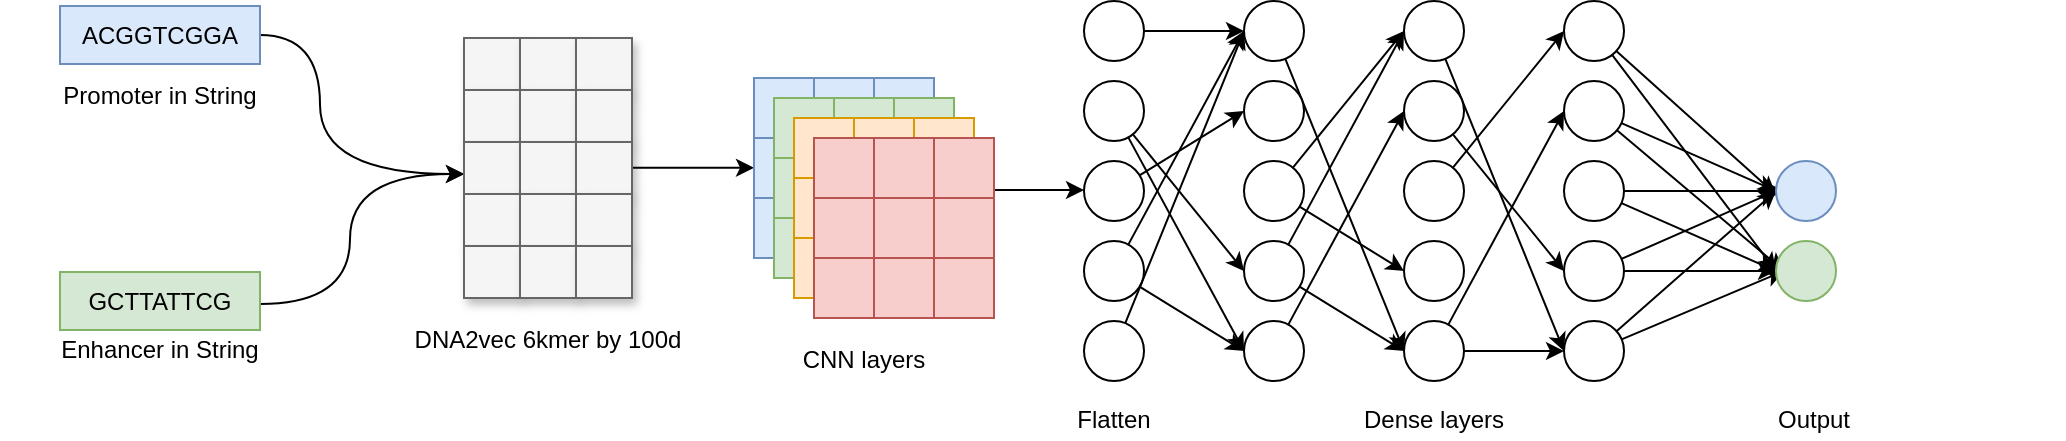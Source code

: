 <mxfile version="14.8.5" type="github">
  <diagram id="KxuiyelQ4g_LW83yEsCo" name="Page-1">
    <mxGraphModel dx="813" dy="436" grid="1" gridSize="10" guides="1" tooltips="1" connect="1" arrows="1" fold="1" page="1" pageScale="1" pageWidth="4681" pageHeight="3300" math="0" shadow="0">
      <root>
        <mxCell id="0" />
        <mxCell id="1" parent="0" />
        <mxCell id="sUNE9Ao9WOD159sY9nD--51" style="edgeStyle=orthogonalEdgeStyle;curved=1;rounded=0;orthogonalLoop=1;jettySize=auto;html=1;entryX=0;entryY=0;entryDx=0;entryDy=0;exitX=1;exitY=0.5;exitDx=0;exitDy=0;" parent="1" edge="1">
          <mxGeometry relative="1" as="geometry">
            <Array as="points">
              <mxPoint x="368" y="228" />
              <mxPoint x="368" y="297" />
            </Array>
            <mxPoint x="338" y="227.5" as="sourcePoint" />
            <mxPoint x="440.0" y="297" as="targetPoint" />
          </mxGeometry>
        </mxCell>
        <mxCell id="44AiBCDxBOzTBdy34bFM-65" value="&lt;div&gt;Promoter in String&lt;/div&gt;" style="text;html=1;strokeColor=none;fillColor=none;align=center;verticalAlign=middle;whiteSpace=wrap;rounded=0;" parent="1" vertex="1">
          <mxGeometry x="208" y="248" width="160" height="20" as="geometry" />
        </mxCell>
        <mxCell id="sUNE9Ao9WOD159sY9nD--52" style="edgeStyle=orthogonalEdgeStyle;curved=1;rounded=0;orthogonalLoop=1;jettySize=auto;html=1;entryX=0;entryY=0;entryDx=0;entryDy=0;exitX=1;exitY=0.5;exitDx=0;exitDy=0;" parent="1" edge="1">
          <mxGeometry relative="1" as="geometry">
            <Array as="points">
              <mxPoint x="383" y="362" />
              <mxPoint x="383" y="297" />
            </Array>
            <mxPoint x="338" y="362" as="sourcePoint" />
            <mxPoint x="440.0" y="297" as="targetPoint" />
          </mxGeometry>
        </mxCell>
        <mxCell id="44AiBCDxBOzTBdy34bFM-129" value="&lt;div&gt;Enhancer in String&lt;/div&gt;" style="text;html=1;strokeColor=none;fillColor=none;align=center;verticalAlign=middle;whiteSpace=wrap;rounded=0;" parent="1" vertex="1">
          <mxGeometry x="208" y="375" width="160" height="20" as="geometry" />
        </mxCell>
        <mxCell id="sIM_7fNKrBLGrNyowHgk-9" style="edgeStyle=orthogonalEdgeStyle;rounded=0;orthogonalLoop=1;jettySize=auto;html=1;entryX=0;entryY=0.5;entryDx=0;entryDy=0;" edge="1" parent="1">
          <mxGeometry relative="1" as="geometry">
            <mxPoint x="705" y="305.0" as="sourcePoint" />
            <mxPoint x="750" y="305" as="targetPoint" />
            <Array as="points">
              <mxPoint x="720" y="305" />
              <mxPoint x="720" y="305" />
            </Array>
          </mxGeometry>
        </mxCell>
        <mxCell id="ehlFxMS1mAo0d8vLHFDj-1" value="&lt;div&gt;CNN layers&lt;/div&gt;" style="text;html=1;strokeColor=none;fillColor=none;align=center;verticalAlign=middle;whiteSpace=wrap;rounded=0;" parent="1" vertex="1">
          <mxGeometry x="515" y="380" width="250" height="20" as="geometry" />
        </mxCell>
        <mxCell id="sUNE9Ao9WOD159sY9nD--2" value="" style="rounded=0;whiteSpace=wrap;html=1;shadow=1;glass=0;sketch=0;fillColor=#f5f5f5;strokeColor=#666666;fontColor=#333333;" parent="1" vertex="1">
          <mxGeometry x="440" y="229" width="28" height="26" as="geometry" />
        </mxCell>
        <mxCell id="sIM_7fNKrBLGrNyowHgk-8" style="edgeStyle=orthogonalEdgeStyle;rounded=0;orthogonalLoop=1;jettySize=auto;html=1;" edge="1" parent="1">
          <mxGeometry relative="1" as="geometry">
            <mxPoint x="522" y="293.86" as="sourcePoint" />
            <mxPoint x="585" y="293.86" as="targetPoint" />
            <Array as="points">
              <mxPoint x="585" y="293.86" />
            </Array>
          </mxGeometry>
        </mxCell>
        <mxCell id="sUNE9Ao9WOD159sY9nD--49" value="DNA2vec 6kmer by 100d" style="text;html=1;strokeColor=none;fillColor=none;align=center;verticalAlign=middle;whiteSpace=wrap;rounded=0;" parent="1" vertex="1">
          <mxGeometry x="402" y="370" width="160" height="20" as="geometry" />
        </mxCell>
        <mxCell id="sIM_7fNKrBLGrNyowHgk-24" value="" style="whiteSpace=wrap;html=1;aspect=fixed;fillColor=#dae8fc;strokeColor=#6c8ebf;" vertex="1" parent="1">
          <mxGeometry x="585" y="249" width="30" height="30" as="geometry" />
        </mxCell>
        <mxCell id="sIM_7fNKrBLGrNyowHgk-37" value="" style="whiteSpace=wrap;html=1;aspect=fixed;fillColor=#dae8fc;strokeColor=#6c8ebf;" vertex="1" parent="1">
          <mxGeometry x="615" y="249" width="30" height="30" as="geometry" />
        </mxCell>
        <mxCell id="sIM_7fNKrBLGrNyowHgk-38" value="" style="whiteSpace=wrap;html=1;aspect=fixed;fillColor=#dae8fc;strokeColor=#6c8ebf;" vertex="1" parent="1">
          <mxGeometry x="645" y="249" width="30" height="30" as="geometry" />
        </mxCell>
        <mxCell id="sIM_7fNKrBLGrNyowHgk-39" value="" style="whiteSpace=wrap;html=1;aspect=fixed;fillColor=#dae8fc;strokeColor=#6c8ebf;" vertex="1" parent="1">
          <mxGeometry x="585" y="279" width="30" height="30" as="geometry" />
        </mxCell>
        <mxCell id="sIM_7fNKrBLGrNyowHgk-40" value="" style="whiteSpace=wrap;html=1;aspect=fixed;fillColor=#dae8fc;strokeColor=#6c8ebf;" vertex="1" parent="1">
          <mxGeometry x="615" y="279" width="30" height="30" as="geometry" />
        </mxCell>
        <mxCell id="sIM_7fNKrBLGrNyowHgk-41" value="" style="whiteSpace=wrap;html=1;aspect=fixed;fillColor=#dae8fc;strokeColor=#6c8ebf;" vertex="1" parent="1">
          <mxGeometry x="645" y="279" width="30" height="30" as="geometry" />
        </mxCell>
        <mxCell id="sIM_7fNKrBLGrNyowHgk-43" value="" style="whiteSpace=wrap;html=1;aspect=fixed;fillColor=#dae8fc;strokeColor=#6c8ebf;" vertex="1" parent="1">
          <mxGeometry x="585" y="309" width="30" height="30" as="geometry" />
        </mxCell>
        <mxCell id="sIM_7fNKrBLGrNyowHgk-44" value="" style="whiteSpace=wrap;html=1;aspect=fixed;fillColor=#dae8fc;strokeColor=#6c8ebf;" vertex="1" parent="1">
          <mxGeometry x="615" y="309" width="30" height="30" as="geometry" />
        </mxCell>
        <mxCell id="sIM_7fNKrBLGrNyowHgk-45" value="" style="whiteSpace=wrap;html=1;aspect=fixed;fillColor=#dae8fc;strokeColor=#6c8ebf;" vertex="1" parent="1">
          <mxGeometry x="645" y="309" width="30" height="30" as="geometry" />
        </mxCell>
        <mxCell id="sIM_7fNKrBLGrNyowHgk-46" value="" style="whiteSpace=wrap;html=1;aspect=fixed;fillColor=#d5e8d4;strokeColor=#82b366;" vertex="1" parent="1">
          <mxGeometry x="595" y="259" width="30" height="30" as="geometry" />
        </mxCell>
        <mxCell id="sIM_7fNKrBLGrNyowHgk-47" value="" style="whiteSpace=wrap;html=1;aspect=fixed;fillColor=#d5e8d4;strokeColor=#82b366;" vertex="1" parent="1">
          <mxGeometry x="625" y="259" width="30" height="30" as="geometry" />
        </mxCell>
        <mxCell id="sIM_7fNKrBLGrNyowHgk-48" value="" style="whiteSpace=wrap;html=1;aspect=fixed;fillColor=#d5e8d4;strokeColor=#82b366;" vertex="1" parent="1">
          <mxGeometry x="655" y="259" width="30" height="30" as="geometry" />
        </mxCell>
        <mxCell id="sIM_7fNKrBLGrNyowHgk-49" value="" style="whiteSpace=wrap;html=1;aspect=fixed;fillColor=#d5e8d4;strokeColor=#82b366;" vertex="1" parent="1">
          <mxGeometry x="595" y="289" width="30" height="30" as="geometry" />
        </mxCell>
        <mxCell id="sIM_7fNKrBLGrNyowHgk-50" value="" style="whiteSpace=wrap;html=1;aspect=fixed;fillColor=#d5e8d4;strokeColor=#82b366;" vertex="1" parent="1">
          <mxGeometry x="625" y="289" width="30" height="30" as="geometry" />
        </mxCell>
        <mxCell id="sIM_7fNKrBLGrNyowHgk-51" value="" style="whiteSpace=wrap;html=1;aspect=fixed;fillColor=#d5e8d4;strokeColor=#82b366;" vertex="1" parent="1">
          <mxGeometry x="655" y="289" width="30" height="30" as="geometry" />
        </mxCell>
        <mxCell id="sIM_7fNKrBLGrNyowHgk-52" value="" style="whiteSpace=wrap;html=1;aspect=fixed;fillColor=#d5e8d4;strokeColor=#82b366;" vertex="1" parent="1">
          <mxGeometry x="595" y="319" width="30" height="30" as="geometry" />
        </mxCell>
        <mxCell id="sIM_7fNKrBLGrNyowHgk-53" value="" style="whiteSpace=wrap;html=1;aspect=fixed;fillColor=#d5e8d4;strokeColor=#82b366;" vertex="1" parent="1">
          <mxGeometry x="625" y="319" width="30" height="30" as="geometry" />
        </mxCell>
        <mxCell id="sIM_7fNKrBLGrNyowHgk-54" value="" style="whiteSpace=wrap;html=1;aspect=fixed;fillColor=#d5e8d4;strokeColor=#82b366;" vertex="1" parent="1">
          <mxGeometry x="655" y="319" width="30" height="30" as="geometry" />
        </mxCell>
        <mxCell id="sIM_7fNKrBLGrNyowHgk-55" value="" style="whiteSpace=wrap;html=1;aspect=fixed;fillColor=#ffe6cc;strokeColor=#d79b00;" vertex="1" parent="1">
          <mxGeometry x="605" y="269" width="30" height="30" as="geometry" />
        </mxCell>
        <mxCell id="sIM_7fNKrBLGrNyowHgk-56" value="" style="whiteSpace=wrap;html=1;aspect=fixed;fillColor=#ffe6cc;strokeColor=#d79b00;" vertex="1" parent="1">
          <mxGeometry x="635" y="269" width="30" height="30" as="geometry" />
        </mxCell>
        <mxCell id="sIM_7fNKrBLGrNyowHgk-57" value="" style="whiteSpace=wrap;html=1;aspect=fixed;fillColor=#ffe6cc;strokeColor=#d79b00;" vertex="1" parent="1">
          <mxGeometry x="665" y="269" width="30" height="30" as="geometry" />
        </mxCell>
        <mxCell id="sIM_7fNKrBLGrNyowHgk-58" value="" style="whiteSpace=wrap;html=1;aspect=fixed;fillColor=#ffe6cc;strokeColor=#d79b00;" vertex="1" parent="1">
          <mxGeometry x="605" y="299" width="30" height="30" as="geometry" />
        </mxCell>
        <mxCell id="sIM_7fNKrBLGrNyowHgk-59" value="" style="whiteSpace=wrap;html=1;aspect=fixed;fillColor=#ffe6cc;strokeColor=#d79b00;" vertex="1" parent="1">
          <mxGeometry x="635" y="299" width="30" height="30" as="geometry" />
        </mxCell>
        <mxCell id="sIM_7fNKrBLGrNyowHgk-60" value="" style="whiteSpace=wrap;html=1;aspect=fixed;fillColor=#ffe6cc;strokeColor=#d79b00;" vertex="1" parent="1">
          <mxGeometry x="665" y="299" width="30" height="30" as="geometry" />
        </mxCell>
        <mxCell id="sIM_7fNKrBLGrNyowHgk-61" value="" style="whiteSpace=wrap;html=1;aspect=fixed;fillColor=#ffe6cc;strokeColor=#d79b00;" vertex="1" parent="1">
          <mxGeometry x="605" y="329" width="30" height="30" as="geometry" />
        </mxCell>
        <mxCell id="sIM_7fNKrBLGrNyowHgk-62" value="" style="whiteSpace=wrap;html=1;aspect=fixed;fillColor=#ffe6cc;strokeColor=#d79b00;" vertex="1" parent="1">
          <mxGeometry x="635" y="329" width="30" height="30" as="geometry" />
        </mxCell>
        <mxCell id="sIM_7fNKrBLGrNyowHgk-63" value="" style="whiteSpace=wrap;html=1;aspect=fixed;fillColor=#ffe6cc;strokeColor=#d79b00;" vertex="1" parent="1">
          <mxGeometry x="665" y="329" width="30" height="30" as="geometry" />
        </mxCell>
        <mxCell id="sIM_7fNKrBLGrNyowHgk-64" value="" style="whiteSpace=wrap;html=1;aspect=fixed;fillColor=#f8cecc;strokeColor=#b85450;" vertex="1" parent="1">
          <mxGeometry x="615" y="279" width="30" height="30" as="geometry" />
        </mxCell>
        <mxCell id="sIM_7fNKrBLGrNyowHgk-65" value="" style="whiteSpace=wrap;html=1;aspect=fixed;fillColor=#f8cecc;strokeColor=#b85450;" vertex="1" parent="1">
          <mxGeometry x="645" y="279" width="30" height="30" as="geometry" />
        </mxCell>
        <mxCell id="sIM_7fNKrBLGrNyowHgk-66" value="" style="whiteSpace=wrap;html=1;aspect=fixed;fillColor=#f8cecc;strokeColor=#b85450;" vertex="1" parent="1">
          <mxGeometry x="675" y="279" width="30" height="30" as="geometry" />
        </mxCell>
        <mxCell id="sIM_7fNKrBLGrNyowHgk-67" value="" style="whiteSpace=wrap;html=1;aspect=fixed;fillColor=#f8cecc;strokeColor=#b85450;" vertex="1" parent="1">
          <mxGeometry x="615" y="309" width="30" height="30" as="geometry" />
        </mxCell>
        <mxCell id="sIM_7fNKrBLGrNyowHgk-68" value="" style="whiteSpace=wrap;html=1;aspect=fixed;fillColor=#f8cecc;strokeColor=#b85450;" vertex="1" parent="1">
          <mxGeometry x="645" y="309" width="30" height="30" as="geometry" />
        </mxCell>
        <mxCell id="sIM_7fNKrBLGrNyowHgk-69" value="" style="whiteSpace=wrap;html=1;aspect=fixed;fillColor=#f8cecc;strokeColor=#b85450;" vertex="1" parent="1">
          <mxGeometry x="675" y="309" width="30" height="30" as="geometry" />
        </mxCell>
        <mxCell id="sIM_7fNKrBLGrNyowHgk-70" value="" style="whiteSpace=wrap;html=1;aspect=fixed;fillColor=#f8cecc;strokeColor=#b85450;" vertex="1" parent="1">
          <mxGeometry x="615" y="339" width="30" height="30" as="geometry" />
        </mxCell>
        <mxCell id="sIM_7fNKrBLGrNyowHgk-71" value="" style="whiteSpace=wrap;html=1;aspect=fixed;fillColor=#f8cecc;strokeColor=#b85450;" vertex="1" parent="1">
          <mxGeometry x="645" y="339" width="30" height="30" as="geometry" />
        </mxCell>
        <mxCell id="sIM_7fNKrBLGrNyowHgk-72" value="" style="whiteSpace=wrap;html=1;aspect=fixed;fillColor=#f8cecc;strokeColor=#b85450;" vertex="1" parent="1">
          <mxGeometry x="675" y="339" width="30" height="30" as="geometry" />
        </mxCell>
        <mxCell id="sIM_7fNKrBLGrNyowHgk-73" value="" style="rounded=0;whiteSpace=wrap;html=1;shadow=1;glass=0;sketch=0;fillColor=#f5f5f5;strokeColor=#666666;fontColor=#333333;" vertex="1" parent="1">
          <mxGeometry x="468" y="229" width="28" height="26" as="geometry" />
        </mxCell>
        <mxCell id="sIM_7fNKrBLGrNyowHgk-74" value="" style="rounded=0;whiteSpace=wrap;html=1;shadow=1;glass=0;sketch=0;fillColor=#f5f5f5;strokeColor=#666666;fontColor=#333333;" vertex="1" parent="1">
          <mxGeometry x="496" y="229" width="28" height="26" as="geometry" />
        </mxCell>
        <mxCell id="sIM_7fNKrBLGrNyowHgk-75" value="" style="rounded=0;whiteSpace=wrap;html=1;shadow=1;glass=0;sketch=0;fillColor=#f5f5f5;strokeColor=#666666;fontColor=#333333;" vertex="1" parent="1">
          <mxGeometry x="440" y="255" width="28" height="26" as="geometry" />
        </mxCell>
        <mxCell id="sIM_7fNKrBLGrNyowHgk-76" value="" style="rounded=0;whiteSpace=wrap;html=1;shadow=1;glass=0;sketch=0;fillColor=#f5f5f5;strokeColor=#666666;fontColor=#333333;" vertex="1" parent="1">
          <mxGeometry x="468" y="255" width="28" height="26" as="geometry" />
        </mxCell>
        <mxCell id="sIM_7fNKrBLGrNyowHgk-77" value="" style="rounded=0;whiteSpace=wrap;html=1;shadow=1;glass=0;sketch=0;fillColor=#f5f5f5;strokeColor=#666666;fontColor=#333333;" vertex="1" parent="1">
          <mxGeometry x="496" y="255" width="28" height="26" as="geometry" />
        </mxCell>
        <mxCell id="sIM_7fNKrBLGrNyowHgk-78" value="" style="rounded=0;whiteSpace=wrap;html=1;shadow=1;glass=0;sketch=0;fillColor=#f5f5f5;strokeColor=#666666;fontColor=#333333;" vertex="1" parent="1">
          <mxGeometry x="440" y="281" width="28" height="26" as="geometry" />
        </mxCell>
        <mxCell id="sIM_7fNKrBLGrNyowHgk-79" value="" style="rounded=0;whiteSpace=wrap;html=1;shadow=1;glass=0;sketch=0;fillColor=#f5f5f5;strokeColor=#666666;fontColor=#333333;" vertex="1" parent="1">
          <mxGeometry x="468" y="281" width="28" height="26" as="geometry" />
        </mxCell>
        <mxCell id="sIM_7fNKrBLGrNyowHgk-80" value="" style="rounded=0;whiteSpace=wrap;html=1;shadow=1;glass=0;sketch=0;fillColor=#f5f5f5;strokeColor=#666666;fontColor=#333333;" vertex="1" parent="1">
          <mxGeometry x="496" y="281" width="28" height="26" as="geometry" />
        </mxCell>
        <mxCell id="sIM_7fNKrBLGrNyowHgk-81" value="" style="rounded=0;whiteSpace=wrap;html=1;shadow=1;glass=0;sketch=0;fillColor=#f5f5f5;strokeColor=#666666;fontColor=#333333;" vertex="1" parent="1">
          <mxGeometry x="440" y="307" width="28" height="26" as="geometry" />
        </mxCell>
        <mxCell id="sIM_7fNKrBLGrNyowHgk-82" value="" style="rounded=0;whiteSpace=wrap;html=1;shadow=1;glass=0;sketch=0;fillColor=#f5f5f5;strokeColor=#666666;fontColor=#333333;" vertex="1" parent="1">
          <mxGeometry x="468" y="307" width="28" height="26" as="geometry" />
        </mxCell>
        <mxCell id="sIM_7fNKrBLGrNyowHgk-83" value="" style="rounded=0;whiteSpace=wrap;html=1;shadow=1;glass=0;sketch=0;fillColor=#f5f5f5;strokeColor=#666666;fontColor=#333333;" vertex="1" parent="1">
          <mxGeometry x="496" y="307" width="28" height="26" as="geometry" />
        </mxCell>
        <mxCell id="sIM_7fNKrBLGrNyowHgk-84" value="" style="rounded=0;whiteSpace=wrap;html=1;shadow=1;glass=0;sketch=0;fillColor=#f5f5f5;strokeColor=#666666;fontColor=#333333;" vertex="1" parent="1">
          <mxGeometry x="440" y="333" width="28" height="26" as="geometry" />
        </mxCell>
        <mxCell id="sIM_7fNKrBLGrNyowHgk-85" value="" style="rounded=0;whiteSpace=wrap;html=1;shadow=1;glass=0;sketch=0;fillColor=#f5f5f5;strokeColor=#666666;fontColor=#333333;" vertex="1" parent="1">
          <mxGeometry x="468" y="333" width="28" height="26" as="geometry" />
        </mxCell>
        <mxCell id="sIM_7fNKrBLGrNyowHgk-86" value="" style="rounded=0;whiteSpace=wrap;html=1;shadow=1;glass=0;sketch=0;fillColor=#f5f5f5;strokeColor=#666666;fontColor=#333333;" vertex="1" parent="1">
          <mxGeometry x="496" y="333" width="28" height="26" as="geometry" />
        </mxCell>
        <mxCell id="sIM_7fNKrBLGrNyowHgk-122" value="&lt;div&gt;ACGGTCGGA&lt;/div&gt;" style="text;html=1;strokeColor=#6c8ebf;fillColor=#dae8fc;align=center;verticalAlign=middle;whiteSpace=wrap;rounded=0;" vertex="1" parent="1">
          <mxGeometry x="238" y="213" width="100" height="29" as="geometry" />
        </mxCell>
        <mxCell id="sIM_7fNKrBLGrNyowHgk-123" value="GCTTATTCG" style="text;html=1;strokeColor=#82b366;fillColor=#d5e8d4;align=center;verticalAlign=middle;whiteSpace=wrap;rounded=0;" vertex="1" parent="1">
          <mxGeometry x="238" y="346" width="100" height="29" as="geometry" />
        </mxCell>
        <mxCell id="sIM_7fNKrBLGrNyowHgk-124" style="edgeStyle=none;rounded=0;orthogonalLoop=1;jettySize=auto;html=1;entryX=0;entryY=0.5;entryDx=0;entryDy=0;" edge="1" parent="1" source="sIM_7fNKrBLGrNyowHgk-125" target="sIM_7fNKrBLGrNyowHgk-137">
          <mxGeometry relative="1" as="geometry" />
        </mxCell>
        <mxCell id="sIM_7fNKrBLGrNyowHgk-125" value="" style="ellipse;whiteSpace=wrap;html=1;aspect=fixed;" vertex="1" parent="1">
          <mxGeometry x="750" y="210.5" width="30" height="30" as="geometry" />
        </mxCell>
        <mxCell id="sIM_7fNKrBLGrNyowHgk-126" style="edgeStyle=none;rounded=1;jumpSize=20;orthogonalLoop=1;jettySize=auto;html=1;entryX=0;entryY=0.5;entryDx=0;entryDy=0;strokeWidth=1;" edge="1" parent="1" source="sIM_7fNKrBLGrNyowHgk-128" target="sIM_7fNKrBLGrNyowHgk-146">
          <mxGeometry relative="1" as="geometry" />
        </mxCell>
        <mxCell id="sIM_7fNKrBLGrNyowHgk-127" style="edgeStyle=none;rounded=1;jumpSize=20;orthogonalLoop=1;jettySize=auto;html=1;entryX=0;entryY=0.5;entryDx=0;entryDy=0;strokeWidth=1;" edge="1" parent="1" source="sIM_7fNKrBLGrNyowHgk-128" target="sIM_7fNKrBLGrNyowHgk-144">
          <mxGeometry relative="1" as="geometry" />
        </mxCell>
        <mxCell id="sIM_7fNKrBLGrNyowHgk-128" value="" style="ellipse;whiteSpace=wrap;html=1;aspect=fixed;" vertex="1" parent="1">
          <mxGeometry x="750" y="250.5" width="30" height="30" as="geometry" />
        </mxCell>
        <mxCell id="sIM_7fNKrBLGrNyowHgk-129" style="rounded=1;jumpSize=20;orthogonalLoop=1;jettySize=auto;html=1;entryX=0;entryY=0.5;entryDx=0;entryDy=0;strokeWidth=1;" edge="1" parent="1" source="sIM_7fNKrBLGrNyowHgk-130" target="sIM_7fNKrBLGrNyowHgk-138">
          <mxGeometry relative="1" as="geometry" />
        </mxCell>
        <mxCell id="sIM_7fNKrBLGrNyowHgk-130" value="" style="ellipse;whiteSpace=wrap;html=1;aspect=fixed;" vertex="1" parent="1">
          <mxGeometry x="750" y="290.5" width="30" height="30" as="geometry" />
        </mxCell>
        <mxCell id="sIM_7fNKrBLGrNyowHgk-131" style="rounded=1;jumpSize=20;orthogonalLoop=1;jettySize=auto;html=1;entryX=0;entryY=0.5;entryDx=0;entryDy=0;strokeWidth=1;" edge="1" parent="1" source="sIM_7fNKrBLGrNyowHgk-133" target="sIM_7fNKrBLGrNyowHgk-137">
          <mxGeometry relative="1" as="geometry" />
        </mxCell>
        <mxCell id="sIM_7fNKrBLGrNyowHgk-132" style="edgeStyle=none;rounded=1;jumpSize=20;orthogonalLoop=1;jettySize=auto;html=1;entryX=0;entryY=0.5;entryDx=0;entryDy=0;strokeWidth=1;" edge="1" parent="1" source="sIM_7fNKrBLGrNyowHgk-133" target="sIM_7fNKrBLGrNyowHgk-146">
          <mxGeometry relative="1" as="geometry" />
        </mxCell>
        <mxCell id="sIM_7fNKrBLGrNyowHgk-133" value="" style="ellipse;whiteSpace=wrap;html=1;aspect=fixed;" vertex="1" parent="1">
          <mxGeometry x="750" y="330.5" width="30" height="30" as="geometry" />
        </mxCell>
        <mxCell id="sIM_7fNKrBLGrNyowHgk-134" style="edgeStyle=none;rounded=1;jumpSize=20;orthogonalLoop=1;jettySize=auto;html=1;entryX=0;entryY=0.5;entryDx=0;entryDy=0;strokeWidth=1;" edge="1" parent="1" source="sIM_7fNKrBLGrNyowHgk-135" target="sIM_7fNKrBLGrNyowHgk-137">
          <mxGeometry relative="1" as="geometry" />
        </mxCell>
        <mxCell id="sIM_7fNKrBLGrNyowHgk-135" value="" style="ellipse;whiteSpace=wrap;html=1;aspect=fixed;" vertex="1" parent="1">
          <mxGeometry x="750" y="370.5" width="30" height="30" as="geometry" />
        </mxCell>
        <mxCell id="sIM_7fNKrBLGrNyowHgk-136" style="edgeStyle=none;rounded=1;jumpSize=20;orthogonalLoop=1;jettySize=auto;html=1;entryX=0;entryY=0.5;entryDx=0;entryDy=0;strokeWidth=1;" edge="1" parent="1" source="sIM_7fNKrBLGrNyowHgk-137" target="sIM_7fNKrBLGrNyowHgk-158">
          <mxGeometry relative="1" as="geometry" />
        </mxCell>
        <mxCell id="sIM_7fNKrBLGrNyowHgk-137" value="" style="ellipse;whiteSpace=wrap;html=1;aspect=fixed;" vertex="1" parent="1">
          <mxGeometry x="830" y="210.5" width="30" height="30" as="geometry" />
        </mxCell>
        <mxCell id="sIM_7fNKrBLGrNyowHgk-138" value="" style="ellipse;whiteSpace=wrap;html=1;aspect=fixed;" vertex="1" parent="1">
          <mxGeometry x="830" y="250.5" width="30" height="30" as="geometry" />
        </mxCell>
        <mxCell id="sIM_7fNKrBLGrNyowHgk-139" style="edgeStyle=none;rounded=1;jumpSize=20;orthogonalLoop=1;jettySize=auto;html=1;entryX=0;entryY=0.5;entryDx=0;entryDy=0;strokeWidth=1;" edge="1" parent="1" source="sIM_7fNKrBLGrNyowHgk-141" target="sIM_7fNKrBLGrNyowHgk-155">
          <mxGeometry relative="1" as="geometry" />
        </mxCell>
        <mxCell id="sIM_7fNKrBLGrNyowHgk-140" style="edgeStyle=none;rounded=1;jumpSize=20;orthogonalLoop=1;jettySize=auto;html=1;entryX=0;entryY=0.5;entryDx=0;entryDy=0;strokeWidth=1;" edge="1" parent="1" source="sIM_7fNKrBLGrNyowHgk-141" target="sIM_7fNKrBLGrNyowHgk-150">
          <mxGeometry relative="1" as="geometry" />
        </mxCell>
        <mxCell id="sIM_7fNKrBLGrNyowHgk-141" value="" style="ellipse;whiteSpace=wrap;html=1;aspect=fixed;" vertex="1" parent="1">
          <mxGeometry x="830" y="290.5" width="30" height="30" as="geometry" />
        </mxCell>
        <mxCell id="sIM_7fNKrBLGrNyowHgk-142" style="edgeStyle=none;rounded=1;jumpSize=20;orthogonalLoop=1;jettySize=auto;html=1;entryX=0;entryY=0.5;entryDx=0;entryDy=0;strokeWidth=1;" edge="1" parent="1" source="sIM_7fNKrBLGrNyowHgk-144" target="sIM_7fNKrBLGrNyowHgk-150">
          <mxGeometry relative="1" as="geometry" />
        </mxCell>
        <mxCell id="sIM_7fNKrBLGrNyowHgk-143" style="edgeStyle=none;rounded=1;jumpSize=20;orthogonalLoop=1;jettySize=auto;html=1;entryX=0;entryY=0.5;entryDx=0;entryDy=0;strokeWidth=1;" edge="1" parent="1" source="sIM_7fNKrBLGrNyowHgk-144" target="sIM_7fNKrBLGrNyowHgk-158">
          <mxGeometry relative="1" as="geometry" />
        </mxCell>
        <mxCell id="sIM_7fNKrBLGrNyowHgk-144" value="" style="ellipse;whiteSpace=wrap;html=1;aspect=fixed;" vertex="1" parent="1">
          <mxGeometry x="830" y="330.5" width="30" height="30" as="geometry" />
        </mxCell>
        <mxCell id="sIM_7fNKrBLGrNyowHgk-145" style="edgeStyle=none;rounded=1;jumpSize=20;orthogonalLoop=1;jettySize=auto;html=1;entryX=0;entryY=0.5;entryDx=0;entryDy=0;strokeWidth=1;" edge="1" parent="1" source="sIM_7fNKrBLGrNyowHgk-146" target="sIM_7fNKrBLGrNyowHgk-152">
          <mxGeometry relative="1" as="geometry" />
        </mxCell>
        <mxCell id="sIM_7fNKrBLGrNyowHgk-146" value="" style="ellipse;whiteSpace=wrap;html=1;aspect=fixed;" vertex="1" parent="1">
          <mxGeometry x="830" y="370.5" width="30" height="30" as="geometry" />
        </mxCell>
        <mxCell id="sIM_7fNKrBLGrNyowHgk-147" value="Dense layers" style="text;html=1;strokeColor=none;fillColor=none;align=center;verticalAlign=middle;whiteSpace=wrap;rounded=0;" vertex="1" parent="1">
          <mxGeometry x="800" y="409.5" width="250" height="20" as="geometry" />
        </mxCell>
        <mxCell id="sIM_7fNKrBLGrNyowHgk-148" value="Flatten" style="text;html=1;strokeColor=none;fillColor=none;align=center;verticalAlign=middle;whiteSpace=wrap;rounded=0;" vertex="1" parent="1">
          <mxGeometry x="640" y="409.5" width="250" height="20" as="geometry" />
        </mxCell>
        <mxCell id="sIM_7fNKrBLGrNyowHgk-149" style="edgeStyle=none;rounded=1;jumpSize=20;orthogonalLoop=1;jettySize=auto;html=1;entryX=0;entryY=0.5;entryDx=0;entryDy=0;strokeWidth=1;" edge="1" parent="1" source="sIM_7fNKrBLGrNyowHgk-150" target="sIM_7fNKrBLGrNyowHgk-173">
          <mxGeometry relative="1" as="geometry" />
        </mxCell>
        <mxCell id="sIM_7fNKrBLGrNyowHgk-150" value="" style="ellipse;whiteSpace=wrap;html=1;aspect=fixed;" vertex="1" parent="1">
          <mxGeometry x="910" y="210.5" width="30" height="30" as="geometry" />
        </mxCell>
        <mxCell id="sIM_7fNKrBLGrNyowHgk-151" style="edgeStyle=none;rounded=1;jumpSize=20;orthogonalLoop=1;jettySize=auto;html=1;entryX=0;entryY=0.5;entryDx=0;entryDy=0;strokeWidth=1;" edge="1" parent="1" source="sIM_7fNKrBLGrNyowHgk-152" target="sIM_7fNKrBLGrNyowHgk-170">
          <mxGeometry relative="1" as="geometry" />
        </mxCell>
        <mxCell id="sIM_7fNKrBLGrNyowHgk-152" value="" style="ellipse;whiteSpace=wrap;html=1;aspect=fixed;" vertex="1" parent="1">
          <mxGeometry x="910" y="250.5" width="30" height="30" as="geometry" />
        </mxCell>
        <mxCell id="sIM_7fNKrBLGrNyowHgk-153" style="edgeStyle=none;rounded=1;jumpSize=20;orthogonalLoop=1;jettySize=auto;html=1;entryX=0;entryY=0.5;entryDx=0;entryDy=0;strokeWidth=1;" edge="1" parent="1" source="sIM_7fNKrBLGrNyowHgk-154" target="sIM_7fNKrBLGrNyowHgk-161">
          <mxGeometry relative="1" as="geometry" />
        </mxCell>
        <mxCell id="sIM_7fNKrBLGrNyowHgk-154" value="" style="ellipse;whiteSpace=wrap;html=1;aspect=fixed;" vertex="1" parent="1">
          <mxGeometry x="910" y="290.5" width="30" height="30" as="geometry" />
        </mxCell>
        <mxCell id="sIM_7fNKrBLGrNyowHgk-155" value="" style="ellipse;whiteSpace=wrap;html=1;aspect=fixed;" vertex="1" parent="1">
          <mxGeometry x="910" y="330.5" width="30" height="30" as="geometry" />
        </mxCell>
        <mxCell id="sIM_7fNKrBLGrNyowHgk-156" style="edgeStyle=none;rounded=1;jumpSize=20;orthogonalLoop=1;jettySize=auto;html=1;entryX=0;entryY=0.5;entryDx=0;entryDy=0;strokeWidth=1;" edge="1" parent="1" source="sIM_7fNKrBLGrNyowHgk-158" target="sIM_7fNKrBLGrNyowHgk-164">
          <mxGeometry relative="1" as="geometry" />
        </mxCell>
        <mxCell id="sIM_7fNKrBLGrNyowHgk-157" style="edgeStyle=none;rounded=1;jumpSize=20;orthogonalLoop=1;jettySize=auto;html=1;entryX=0;entryY=0.5;entryDx=0;entryDy=0;strokeWidth=1;" edge="1" parent="1" source="sIM_7fNKrBLGrNyowHgk-158" target="sIM_7fNKrBLGrNyowHgk-173">
          <mxGeometry relative="1" as="geometry" />
        </mxCell>
        <mxCell id="sIM_7fNKrBLGrNyowHgk-158" value="" style="ellipse;whiteSpace=wrap;html=1;aspect=fixed;" vertex="1" parent="1">
          <mxGeometry x="910" y="370.5" width="30" height="30" as="geometry" />
        </mxCell>
        <mxCell id="sIM_7fNKrBLGrNyowHgk-159" style="edgeStyle=none;rounded=1;jumpSize=20;orthogonalLoop=1;jettySize=auto;html=1;entryX=0;entryY=0.5;entryDx=0;entryDy=0;strokeWidth=1;" edge="1" parent="1" source="sIM_7fNKrBLGrNyowHgk-161" target="sIM_7fNKrBLGrNyowHgk-176">
          <mxGeometry relative="1" as="geometry" />
        </mxCell>
        <mxCell id="sIM_7fNKrBLGrNyowHgk-160" style="edgeStyle=none;rounded=1;jumpSize=20;orthogonalLoop=1;jettySize=auto;html=1;strokeWidth=1;entryX=-0.001;entryY=0.557;entryDx=0;entryDy=0;entryPerimeter=0;" edge="1" parent="1" source="sIM_7fNKrBLGrNyowHgk-161" target="sIM_7fNKrBLGrNyowHgk-175">
          <mxGeometry relative="1" as="geometry">
            <mxPoint x="1090" y="305.5" as="targetPoint" />
          </mxGeometry>
        </mxCell>
        <mxCell id="sIM_7fNKrBLGrNyowHgk-161" value="" style="ellipse;whiteSpace=wrap;html=1;aspect=fixed;" vertex="1" parent="1">
          <mxGeometry x="990" y="210.5" width="30" height="30" as="geometry" />
        </mxCell>
        <mxCell id="sIM_7fNKrBLGrNyowHgk-162" style="edgeStyle=none;rounded=1;jumpSize=20;orthogonalLoop=1;jettySize=auto;html=1;entryX=0;entryY=0.5;entryDx=0;entryDy=0;strokeWidth=1;" edge="1" parent="1" source="sIM_7fNKrBLGrNyowHgk-164" target="sIM_7fNKrBLGrNyowHgk-175">
          <mxGeometry relative="1" as="geometry" />
        </mxCell>
        <mxCell id="sIM_7fNKrBLGrNyowHgk-163" style="edgeStyle=none;rounded=1;jumpSize=20;orthogonalLoop=1;jettySize=auto;html=1;strokeWidth=1;" edge="1" parent="1" source="sIM_7fNKrBLGrNyowHgk-164">
          <mxGeometry relative="1" as="geometry">
            <mxPoint x="1100" y="345.5" as="targetPoint" />
          </mxGeometry>
        </mxCell>
        <mxCell id="sIM_7fNKrBLGrNyowHgk-164" value="" style="ellipse;whiteSpace=wrap;html=1;aspect=fixed;" vertex="1" parent="1">
          <mxGeometry x="990" y="250.5" width="30" height="30" as="geometry" />
        </mxCell>
        <mxCell id="sIM_7fNKrBLGrNyowHgk-165" style="edgeStyle=none;rounded=1;jumpSize=20;orthogonalLoop=1;jettySize=auto;html=1;entryX=0;entryY=0.5;entryDx=0;entryDy=0;strokeWidth=1;" edge="1" parent="1" source="sIM_7fNKrBLGrNyowHgk-167" target="sIM_7fNKrBLGrNyowHgk-176">
          <mxGeometry relative="1" as="geometry" />
        </mxCell>
        <mxCell id="sIM_7fNKrBLGrNyowHgk-166" style="edgeStyle=none;rounded=1;jumpSize=20;orthogonalLoop=1;jettySize=auto;html=1;strokeWidth=1;" edge="1" parent="1" source="sIM_7fNKrBLGrNyowHgk-167">
          <mxGeometry relative="1" as="geometry">
            <mxPoint x="1100" y="305.5" as="targetPoint" />
          </mxGeometry>
        </mxCell>
        <mxCell id="sIM_7fNKrBLGrNyowHgk-167" value="" style="ellipse;whiteSpace=wrap;html=1;aspect=fixed;" vertex="1" parent="1">
          <mxGeometry x="990" y="290.5" width="30" height="30" as="geometry" />
        </mxCell>
        <mxCell id="sIM_7fNKrBLGrNyowHgk-168" style="edgeStyle=none;rounded=1;jumpSize=20;orthogonalLoop=1;jettySize=auto;html=1;entryX=0;entryY=0.5;entryDx=0;entryDy=0;strokeWidth=1;" edge="1" parent="1" source="sIM_7fNKrBLGrNyowHgk-170" target="sIM_7fNKrBLGrNyowHgk-175">
          <mxGeometry relative="1" as="geometry" />
        </mxCell>
        <mxCell id="sIM_7fNKrBLGrNyowHgk-169" style="edgeStyle=none;rounded=1;jumpSize=20;orthogonalLoop=1;jettySize=auto;html=1;strokeWidth=1;entryX=0;entryY=0.5;entryDx=0;entryDy=0;" edge="1" parent="1" source="sIM_7fNKrBLGrNyowHgk-170" target="sIM_7fNKrBLGrNyowHgk-176">
          <mxGeometry relative="1" as="geometry">
            <mxPoint x="1090" y="345.5" as="targetPoint" />
          </mxGeometry>
        </mxCell>
        <mxCell id="sIM_7fNKrBLGrNyowHgk-170" value="" style="ellipse;whiteSpace=wrap;html=1;aspect=fixed;" vertex="1" parent="1">
          <mxGeometry x="990" y="330.5" width="30" height="30" as="geometry" />
        </mxCell>
        <mxCell id="sIM_7fNKrBLGrNyowHgk-171" style="edgeStyle=none;rounded=1;jumpSize=20;orthogonalLoop=1;jettySize=auto;html=1;strokeWidth=1;" edge="1" parent="1" source="sIM_7fNKrBLGrNyowHgk-173">
          <mxGeometry relative="1" as="geometry">
            <mxPoint x="1100" y="345.5" as="targetPoint" />
          </mxGeometry>
        </mxCell>
        <mxCell id="sIM_7fNKrBLGrNyowHgk-172" style="edgeStyle=none;rounded=1;jumpSize=20;orthogonalLoop=1;jettySize=auto;html=1;strokeWidth=1;entryX=0;entryY=0.5;entryDx=0;entryDy=0;" edge="1" parent="1" source="sIM_7fNKrBLGrNyowHgk-173" target="sIM_7fNKrBLGrNyowHgk-175">
          <mxGeometry relative="1" as="geometry">
            <mxPoint x="1090" y="305.5" as="targetPoint" />
          </mxGeometry>
        </mxCell>
        <mxCell id="sIM_7fNKrBLGrNyowHgk-173" value="" style="ellipse;whiteSpace=wrap;html=1;aspect=fixed;" vertex="1" parent="1">
          <mxGeometry x="990" y="370.5" width="30" height="30" as="geometry" />
        </mxCell>
        <mxCell id="sIM_7fNKrBLGrNyowHgk-174" value="&lt;div&gt;Output&lt;/div&gt;" style="text;html=1;strokeColor=none;fillColor=none;align=center;verticalAlign=middle;whiteSpace=wrap;rounded=0;" vertex="1" parent="1">
          <mxGeometry x="990" y="409.5" width="250" height="20" as="geometry" />
        </mxCell>
        <mxCell id="sIM_7fNKrBLGrNyowHgk-175" value="" style="ellipse;whiteSpace=wrap;html=1;aspect=fixed;fillColor=#dae8fc;strokeColor=#6c8ebf;" vertex="1" parent="1">
          <mxGeometry x="1096" y="290.5" width="30" height="30" as="geometry" />
        </mxCell>
        <mxCell id="sIM_7fNKrBLGrNyowHgk-176" value="" style="ellipse;whiteSpace=wrap;html=1;aspect=fixed;fillColor=#d5e8d4;strokeColor=#82b366;" vertex="1" parent="1">
          <mxGeometry x="1096" y="330.5" width="30" height="30" as="geometry" />
        </mxCell>
      </root>
    </mxGraphModel>
  </diagram>
</mxfile>
